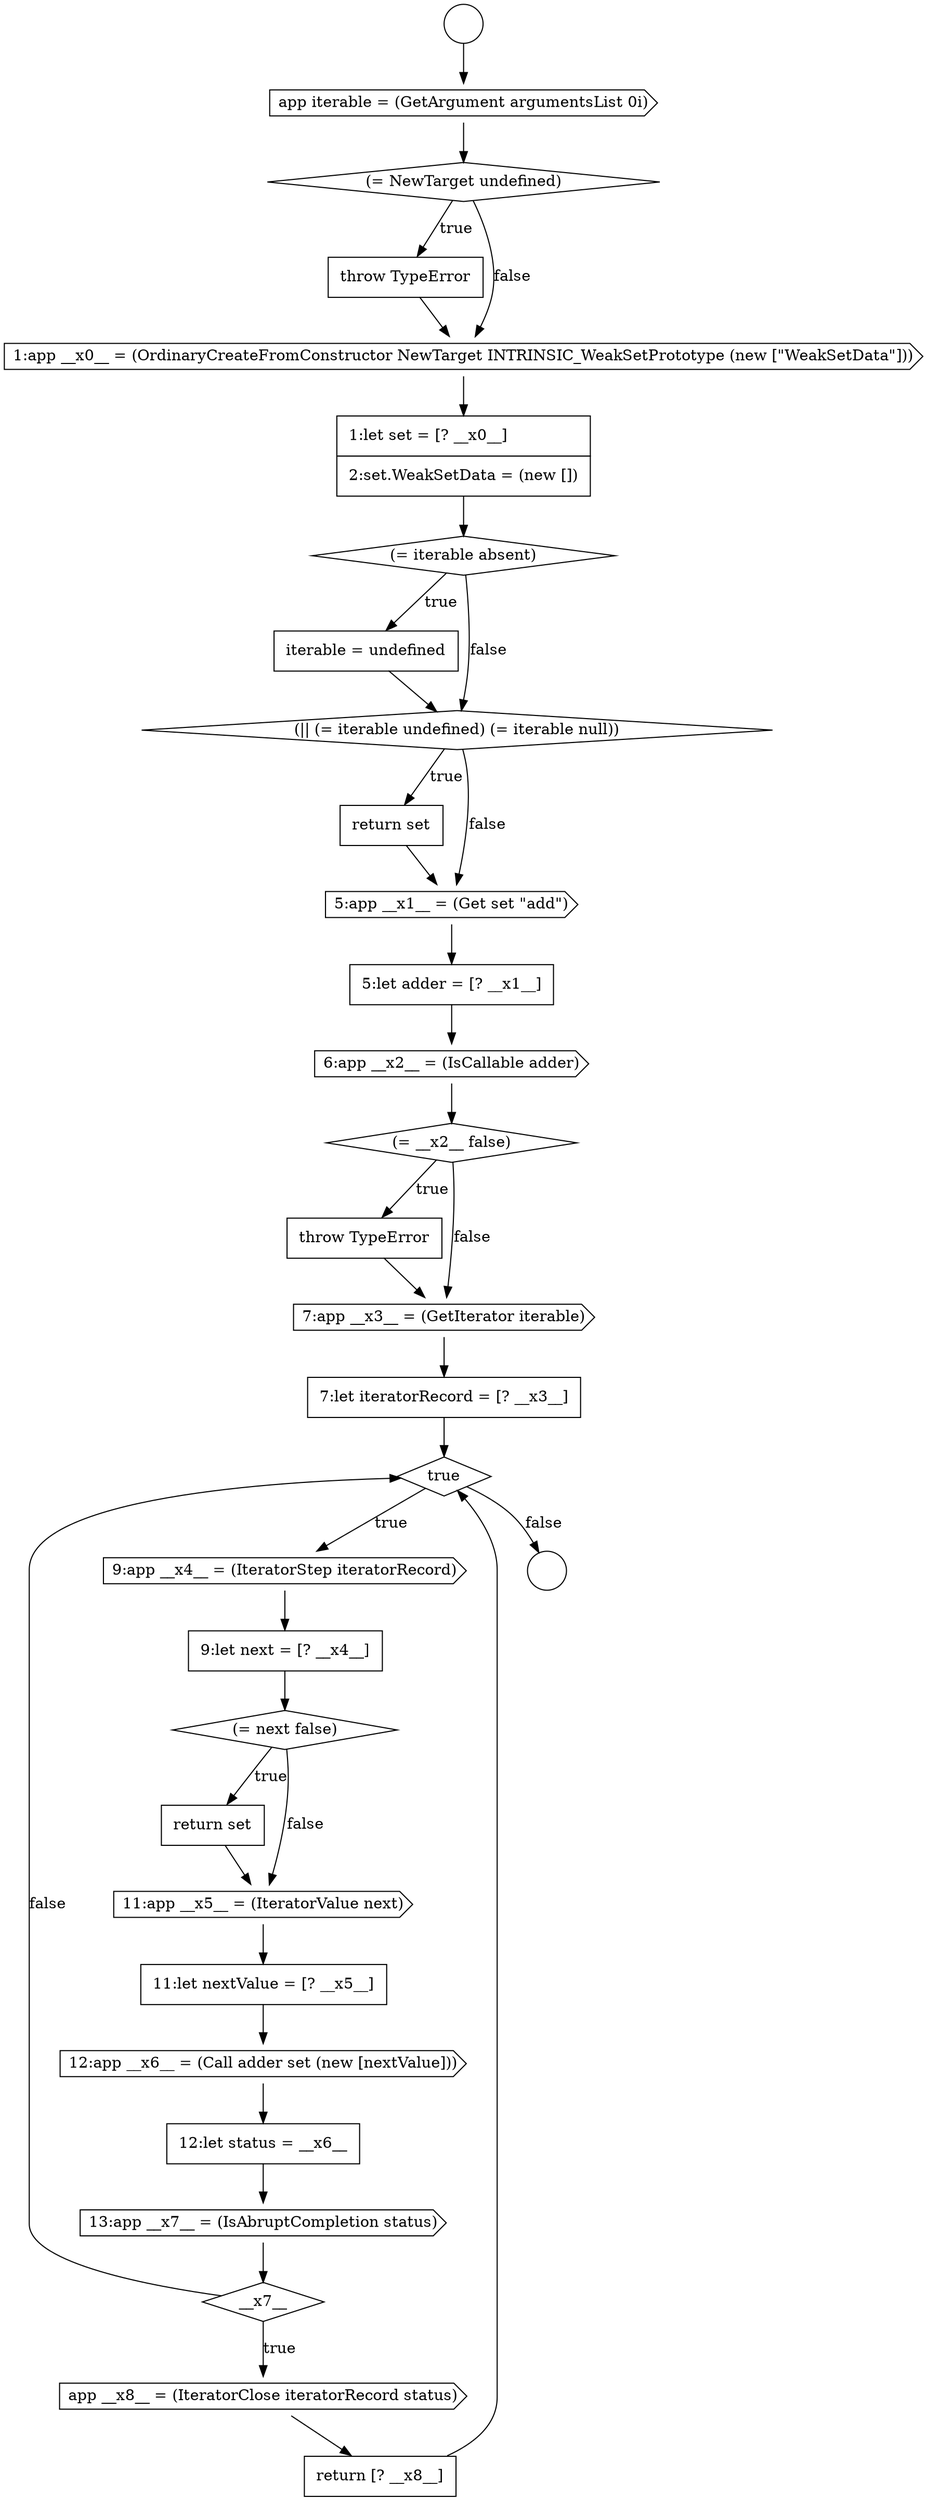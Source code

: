 digraph {
  node16501 [shape=circle label=" " color="black" fillcolor="white" style=filled]
  node16530 [shape=cds, label=<<font color="black">app __x8__ = (IteratorClose iteratorRecord status)</font>> color="black" fillcolor="white" style=filled]
  node16516 [shape=none, margin=0, label=<<font color="black">
    <table border="0" cellborder="1" cellspacing="0" cellpadding="10">
      <tr><td align="left">throw TypeError</td></tr>
    </table>
  </font>> color="black" fillcolor="white" style=filled]
  node16529 [shape=diamond, label=<<font color="black">__x7__</font>> color="black" fillcolor="white" style=filled]
  node16524 [shape=cds, label=<<font color="black">11:app __x5__ = (IteratorValue next)</font>> color="black" fillcolor="white" style=filled]
  node16509 [shape=none, margin=0, label=<<font color="black">
    <table border="0" cellborder="1" cellspacing="0" cellpadding="10">
      <tr><td align="left">iterable = undefined</td></tr>
    </table>
  </font>> color="black" fillcolor="white" style=filled]
  node16528 [shape=cds, label=<<font color="black">13:app __x7__ = (IsAbruptCompletion status)</font>> color="black" fillcolor="white" style=filled]
  node16505 [shape=none, margin=0, label=<<font color="black">
    <table border="0" cellborder="1" cellspacing="0" cellpadding="10">
      <tr><td align="left">throw TypeError</td></tr>
    </table>
  </font>> color="black" fillcolor="white" style=filled]
  node16531 [shape=none, margin=0, label=<<font color="black">
    <table border="0" cellborder="1" cellspacing="0" cellpadding="10">
      <tr><td align="left">return [? __x8__]</td></tr>
    </table>
  </font>> color="black" fillcolor="white" style=filled]
  node16514 [shape=cds, label=<<font color="black">6:app __x2__ = (IsCallable adder)</font>> color="black" fillcolor="white" style=filled]
  node16507 [shape=none, margin=0, label=<<font color="black">
    <table border="0" cellborder="1" cellspacing="0" cellpadding="10">
      <tr><td align="left">1:let set = [? __x0__]</td></tr>
      <tr><td align="left">2:set.WeakSetData = (new [])</td></tr>
    </table>
  </font>> color="black" fillcolor="white" style=filled]
  node16526 [shape=cds, label=<<font color="black">12:app __x6__ = (Call adder set (new [nextValue]))</font>> color="black" fillcolor="white" style=filled]
  node16511 [shape=none, margin=0, label=<<font color="black">
    <table border="0" cellborder="1" cellspacing="0" cellpadding="10">
      <tr><td align="left">return set</td></tr>
    </table>
  </font>> color="black" fillcolor="white" style=filled]
  node16522 [shape=diamond, label=<<font color="black">(= next false)</font>> color="black" fillcolor="white" style=filled]
  node16513 [shape=none, margin=0, label=<<font color="black">
    <table border="0" cellborder="1" cellspacing="0" cellpadding="10">
      <tr><td align="left">5:let adder = [? __x1__]</td></tr>
    </table>
  </font>> color="black" fillcolor="white" style=filled]
  node16520 [shape=cds, label=<<font color="black">9:app __x4__ = (IteratorStep iteratorRecord)</font>> color="black" fillcolor="white" style=filled]
  node16523 [shape=none, margin=0, label=<<font color="black">
    <table border="0" cellborder="1" cellspacing="0" cellpadding="10">
      <tr><td align="left">return set</td></tr>
    </table>
  </font>> color="black" fillcolor="white" style=filled]
  node16508 [shape=diamond, label=<<font color="black">(= iterable absent)</font>> color="black" fillcolor="white" style=filled]
  node16527 [shape=none, margin=0, label=<<font color="black">
    <table border="0" cellborder="1" cellspacing="0" cellpadding="10">
      <tr><td align="left">12:let status = __x6__</td></tr>
    </table>
  </font>> color="black" fillcolor="white" style=filled]
  node16512 [shape=cds, label=<<font color="black">5:app __x1__ = (Get set &quot;add&quot;)</font>> color="black" fillcolor="white" style=filled]
  node16519 [shape=diamond, label=<<font color="black">true</font>> color="black" fillcolor="white" style=filled]
  node16504 [shape=diamond, label=<<font color="black">(= NewTarget undefined)</font>> color="black" fillcolor="white" style=filled]
  node16515 [shape=diamond, label=<<font color="black">(= __x2__ false)</font>> color="black" fillcolor="white" style=filled]
  node16503 [shape=cds, label=<<font color="black">app iterable = (GetArgument argumentsList 0i)</font>> color="black" fillcolor="white" style=filled]
  node16518 [shape=none, margin=0, label=<<font color="black">
    <table border="0" cellborder="1" cellspacing="0" cellpadding="10">
      <tr><td align="left">7:let iteratorRecord = [? __x3__]</td></tr>
    </table>
  </font>> color="black" fillcolor="white" style=filled]
  node16525 [shape=none, margin=0, label=<<font color="black">
    <table border="0" cellborder="1" cellspacing="0" cellpadding="10">
      <tr><td align="left">11:let nextValue = [? __x5__]</td></tr>
    </table>
  </font>> color="black" fillcolor="white" style=filled]
  node16510 [shape=diamond, label=<<font color="black">(|| (= iterable undefined) (= iterable null))</font>> color="black" fillcolor="white" style=filled]
  node16506 [shape=cds, label=<<font color="black">1:app __x0__ = (OrdinaryCreateFromConstructor NewTarget INTRINSIC_WeakSetPrototype (new [&quot;WeakSetData&quot;]))</font>> color="black" fillcolor="white" style=filled]
  node16521 [shape=none, margin=0, label=<<font color="black">
    <table border="0" cellborder="1" cellspacing="0" cellpadding="10">
      <tr><td align="left">9:let next = [? __x4__]</td></tr>
    </table>
  </font>> color="black" fillcolor="white" style=filled]
  node16517 [shape=cds, label=<<font color="black">7:app __x3__ = (GetIterator iterable)</font>> color="black" fillcolor="white" style=filled]
  node16502 [shape=circle label=" " color="black" fillcolor="white" style=filled]
  node16519 -> node16520 [label=<<font color="black">true</font>> color="black"]
  node16519 -> node16502 [label=<<font color="black">false</font>> color="black"]
  node16509 -> node16510 [ color="black"]
  node16512 -> node16513 [ color="black"]
  node16528 -> node16529 [ color="black"]
  node16521 -> node16522 [ color="black"]
  node16516 -> node16517 [ color="black"]
  node16526 -> node16527 [ color="black"]
  node16523 -> node16524 [ color="black"]
  node16508 -> node16509 [label=<<font color="black">true</font>> color="black"]
  node16508 -> node16510 [label=<<font color="black">false</font>> color="black"]
  node16522 -> node16523 [label=<<font color="black">true</font>> color="black"]
  node16522 -> node16524 [label=<<font color="black">false</font>> color="black"]
  node16527 -> node16528 [ color="black"]
  node16511 -> node16512 [ color="black"]
  node16531 -> node16519 [ color="black"]
  node16517 -> node16518 [ color="black"]
  node16507 -> node16508 [ color="black"]
  node16510 -> node16511 [label=<<font color="black">true</font>> color="black"]
  node16510 -> node16512 [label=<<font color="black">false</font>> color="black"]
  node16514 -> node16515 [ color="black"]
  node16518 -> node16519 [ color="black"]
  node16530 -> node16531 [ color="black"]
  node16524 -> node16525 [ color="black"]
  node16504 -> node16505 [label=<<font color="black">true</font>> color="black"]
  node16504 -> node16506 [label=<<font color="black">false</font>> color="black"]
  node16513 -> node16514 [ color="black"]
  node16515 -> node16516 [label=<<font color="black">true</font>> color="black"]
  node16515 -> node16517 [label=<<font color="black">false</font>> color="black"]
  node16506 -> node16507 [ color="black"]
  node16529 -> node16530 [label=<<font color="black">true</font>> color="black"]
  node16529 -> node16519 [label=<<font color="black">false</font>> color="black"]
  node16505 -> node16506 [ color="black"]
  node16501 -> node16503 [ color="black"]
  node16525 -> node16526 [ color="black"]
  node16520 -> node16521 [ color="black"]
  node16503 -> node16504 [ color="black"]
}
